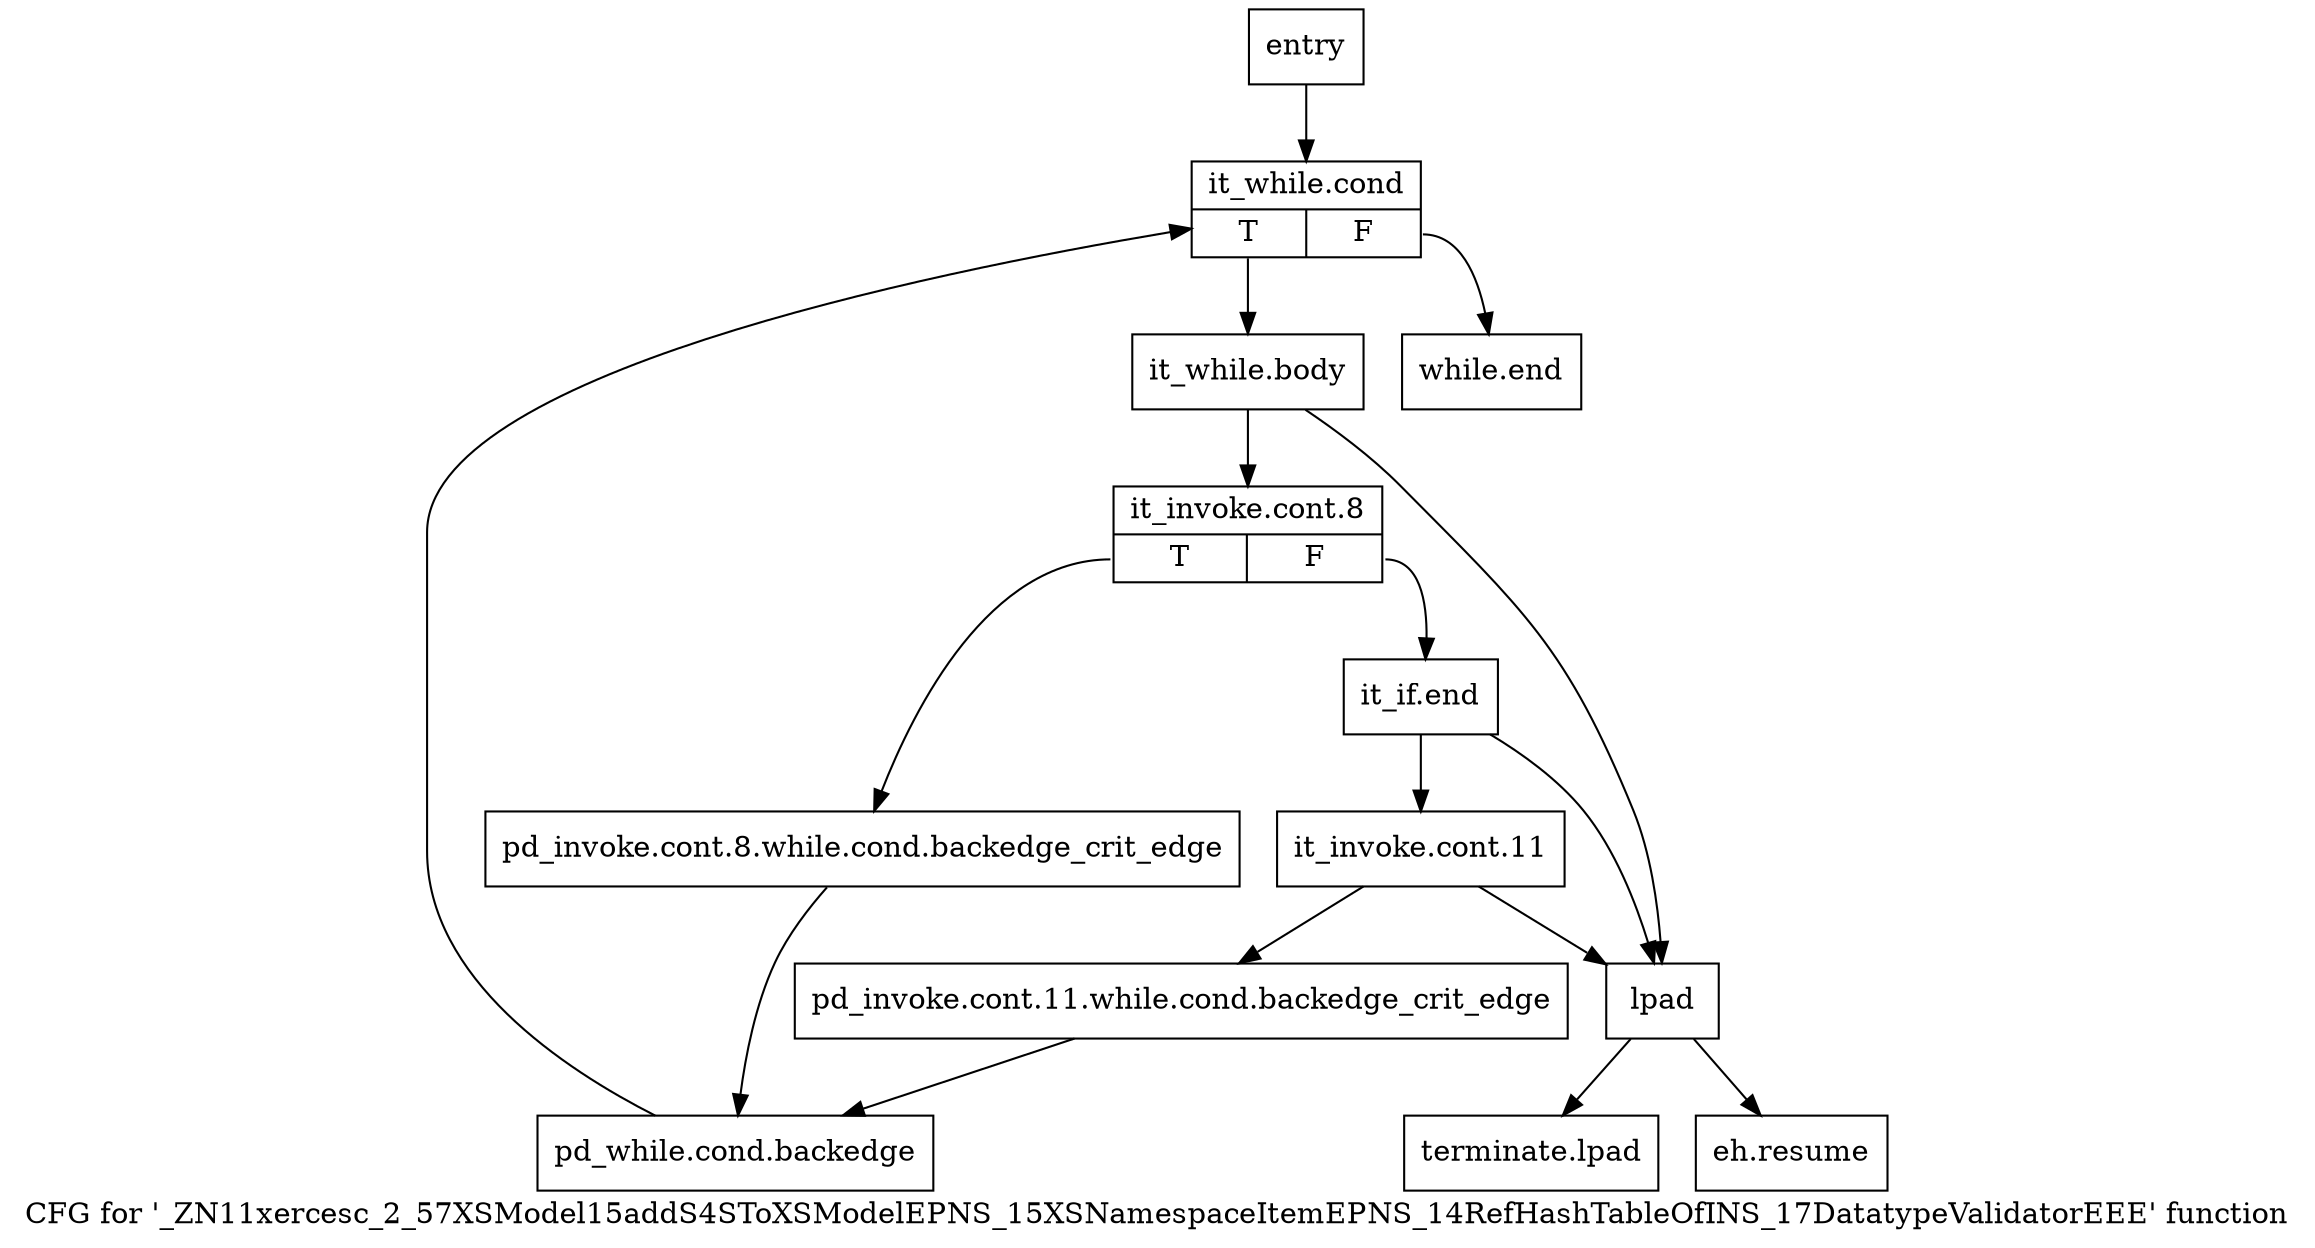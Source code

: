 digraph "CFG for '_ZN11xercesc_2_57XSModel15addS4SToXSModelEPNS_15XSNamespaceItemEPNS_14RefHashTableOfINS_17DatatypeValidatorEEE' function" {
	label="CFG for '_ZN11xercesc_2_57XSModel15addS4SToXSModelEPNS_15XSNamespaceItemEPNS_14RefHashTableOfINS_17DatatypeValidatorEEE' function";

	Node0x55465b0 [shape=record,label="{entry}"];
	Node0x55465b0 -> Node0x5546600;
	Node0x5546600 [shape=record,label="{it_while.cond|{<s0>T|<s1>F}}"];
	Node0x5546600:s0 -> Node0x5546650;
	Node0x5546600:s1 -> Node0x5554d00;
	Node0x5546650 [shape=record,label="{it_while.body}"];
	Node0x5546650 -> Node0x55466a0;
	Node0x5546650 -> Node0x5554bc0;
	Node0x55466a0 [shape=record,label="{it_invoke.cont.8|{<s0>T|<s1>F}}"];
	Node0x55466a0:s0 -> Node0x5554b20;
	Node0x55466a0:s1 -> Node0x5554c10;
	Node0x5554b20 [shape=record,label="{pd_invoke.cont.8.while.cond.backedge_crit_edge}"];
	Node0x5554b20 -> Node0x5554b70;
	Node0x5554b70 [shape=record,label="{pd_while.cond.backedge}"];
	Node0x5554b70 -> Node0x5546600;
	Node0x5554bc0 [shape=record,label="{lpad}"];
	Node0x5554bc0 -> Node0x5554d50;
	Node0x5554bc0 -> Node0x5554da0;
	Node0x5554c10 [shape=record,label="{it_if.end}"];
	Node0x5554c10 -> Node0x5554c60;
	Node0x5554c10 -> Node0x5554bc0;
	Node0x5554c60 [shape=record,label="{it_invoke.cont.11}"];
	Node0x5554c60 -> Node0x5554cb0;
	Node0x5554c60 -> Node0x5554bc0;
	Node0x5554cb0 [shape=record,label="{pd_invoke.cont.11.while.cond.backedge_crit_edge}"];
	Node0x5554cb0 -> Node0x5554b70;
	Node0x5554d00 [shape=record,label="{while.end}"];
	Node0x5554d50 [shape=record,label="{eh.resume}"];
	Node0x5554da0 [shape=record,label="{terminate.lpad}"];
}
